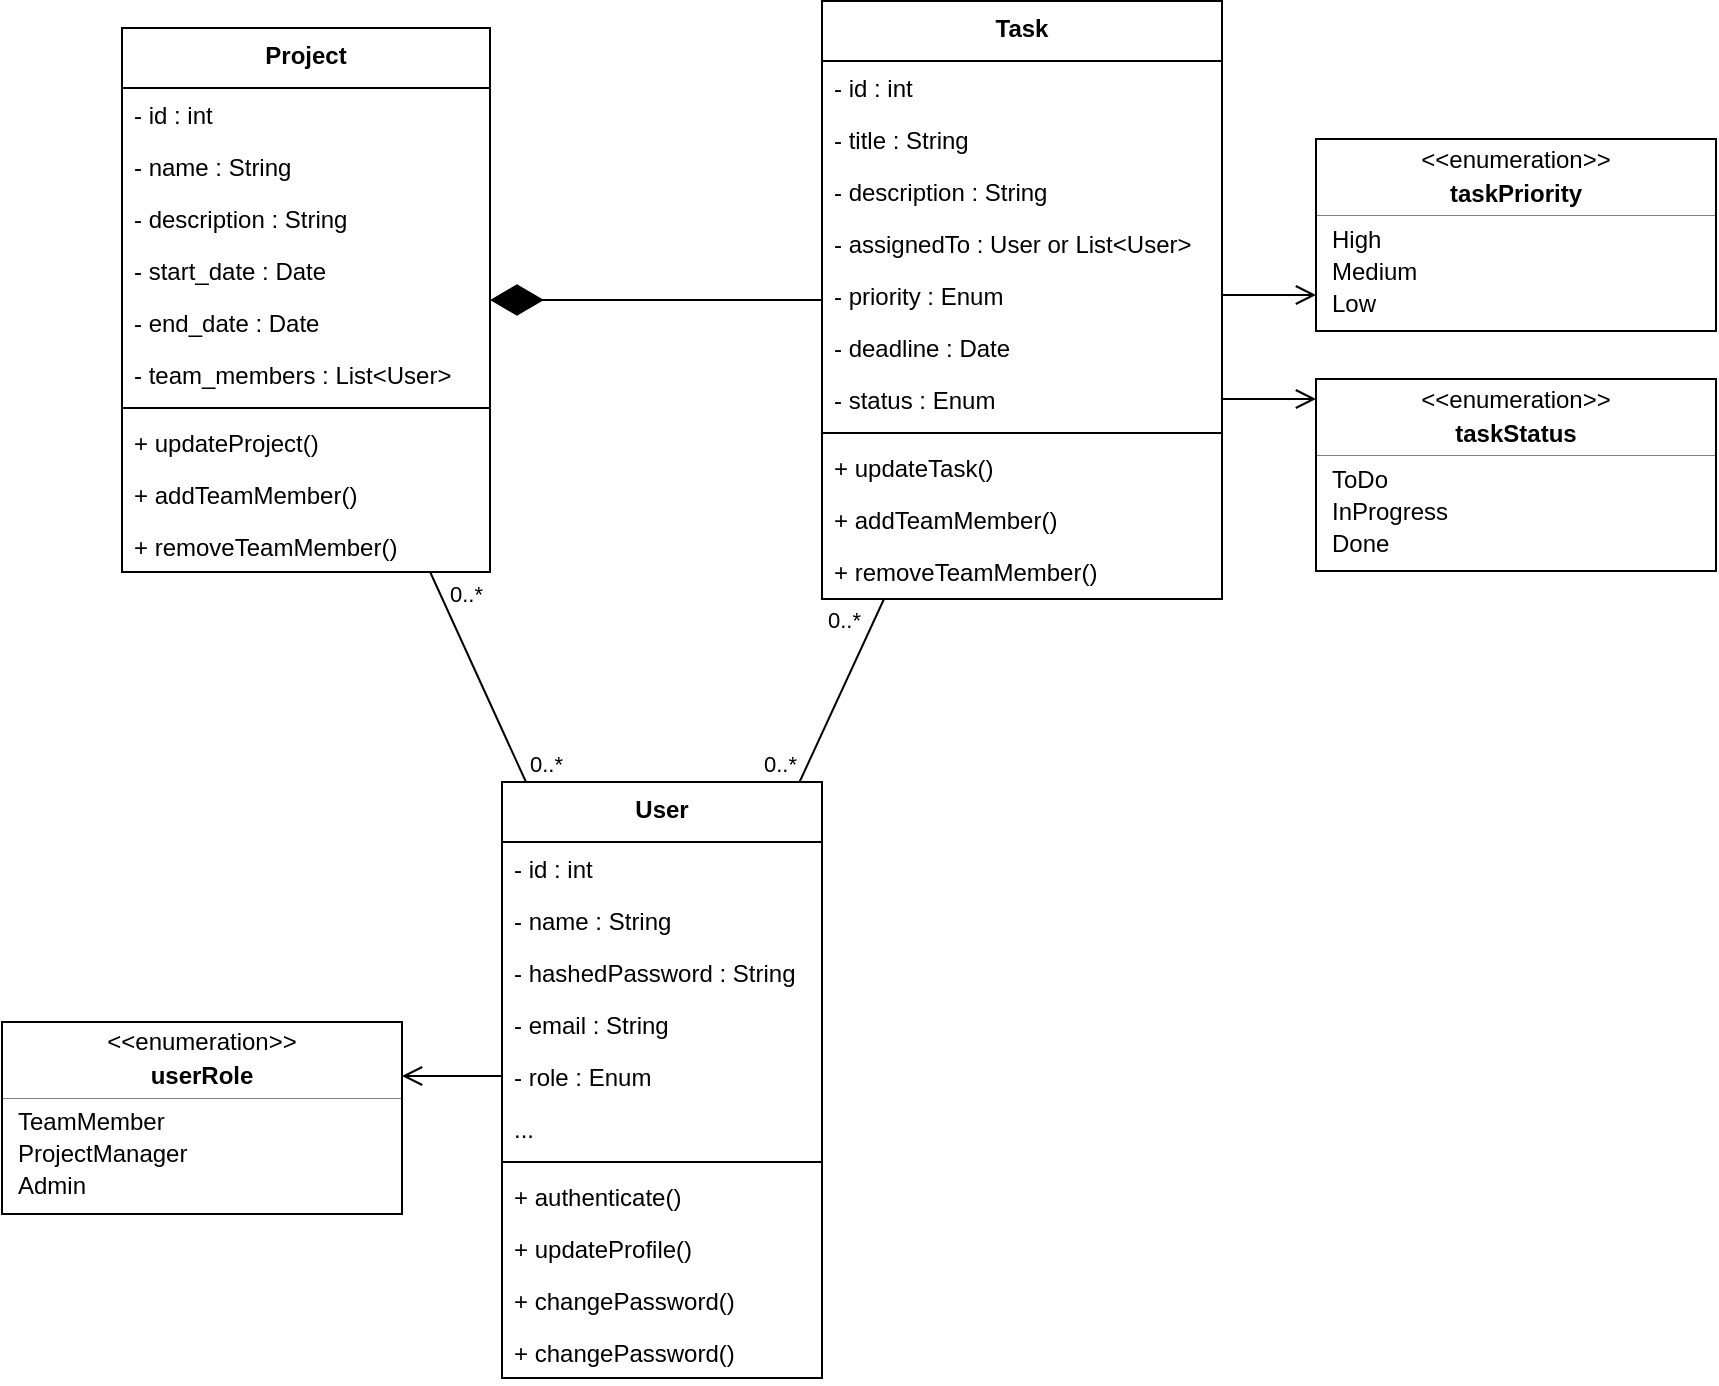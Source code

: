 <mxfile version="24.8.6">
  <diagram id="C5RBs43oDa-KdzZeNtuy" name="Page-1">
    <mxGraphModel dx="809" dy="932" grid="1" gridSize="10" guides="1" tooltips="1" connect="1" arrows="1" fold="1" page="1" pageScale="1" pageWidth="827" pageHeight="1169" math="0" shadow="0">
      <root>
        <mxCell id="WIyWlLk6GJQsqaUBKTNV-0" />
        <mxCell id="WIyWlLk6GJQsqaUBKTNV-1" parent="WIyWlLk6GJQsqaUBKTNV-0" />
        <mxCell id="zkfFHV4jXpPFQw0GAbJ--0" value="User" style="swimlane;fontStyle=1;align=center;verticalAlign=top;childLayout=stackLayout;horizontal=1;startSize=30;horizontalStack=0;resizeParent=1;resizeLast=0;collapsible=1;marginBottom=0;rounded=0;shadow=0;strokeWidth=1;" parent="WIyWlLk6GJQsqaUBKTNV-1" vertex="1">
          <mxGeometry x="420" y="570" width="160" height="298" as="geometry">
            <mxRectangle x="230" y="140" width="160" height="26" as="alternateBounds" />
          </mxGeometry>
        </mxCell>
        <mxCell id="s02MhKQV137zw5vYJ7OY-2" value="- id : int" style="text;align=left;verticalAlign=top;spacingLeft=4;spacingRight=4;overflow=hidden;rotatable=0;points=[[0,0.5],[1,0.5]];portConstraint=eastwest;" parent="zkfFHV4jXpPFQw0GAbJ--0" vertex="1">
          <mxGeometry y="30" width="160" height="26" as="geometry" />
        </mxCell>
        <mxCell id="zkfFHV4jXpPFQw0GAbJ--1" value="- name : String" style="text;align=left;verticalAlign=top;spacingLeft=4;spacingRight=4;overflow=hidden;rotatable=0;points=[[0,0.5],[1,0.5]];portConstraint=eastwest;" parent="zkfFHV4jXpPFQw0GAbJ--0" vertex="1">
          <mxGeometry y="56" width="160" height="26" as="geometry" />
        </mxCell>
        <mxCell id="s02MhKQV137zw5vYJ7OY-28" value="- hashedPassword : String" style="text;align=left;verticalAlign=top;spacingLeft=4;spacingRight=4;overflow=hidden;rotatable=0;points=[[0,0.5],[1,0.5]];portConstraint=eastwest;" parent="zkfFHV4jXpPFQw0GAbJ--0" vertex="1">
          <mxGeometry y="82" width="160" height="26" as="geometry" />
        </mxCell>
        <mxCell id="s02MhKQV137zw5vYJ7OY-0" value="- email : String" style="text;align=left;verticalAlign=top;spacingLeft=4;spacingRight=4;overflow=hidden;rotatable=0;points=[[0,0.5],[1,0.5]];portConstraint=eastwest;" parent="zkfFHV4jXpPFQw0GAbJ--0" vertex="1">
          <mxGeometry y="108" width="160" height="26" as="geometry" />
        </mxCell>
        <mxCell id="s02MhKQV137zw5vYJ7OY-29" value="- role : Enum" style="text;align=left;verticalAlign=top;spacingLeft=4;spacingRight=4;overflow=hidden;rotatable=0;points=[[0,0.5],[1,0.5]];portConstraint=eastwest;" parent="zkfFHV4jXpPFQw0GAbJ--0" vertex="1">
          <mxGeometry y="134" width="160" height="26" as="geometry" />
        </mxCell>
        <mxCell id="s02MhKQV137zw5vYJ7OY-3" value="..." style="text;align=left;verticalAlign=top;spacingLeft=4;spacingRight=4;overflow=hidden;rotatable=0;points=[[0,0.5],[1,0.5]];portConstraint=eastwest;" parent="zkfFHV4jXpPFQw0GAbJ--0" vertex="1">
          <mxGeometry y="160" width="160" height="26" as="geometry" />
        </mxCell>
        <mxCell id="zkfFHV4jXpPFQw0GAbJ--4" value="" style="line;html=1;strokeWidth=1;align=left;verticalAlign=middle;spacingTop=-1;spacingLeft=3;spacingRight=3;rotatable=0;labelPosition=right;points=[];portConstraint=eastwest;" parent="zkfFHV4jXpPFQw0GAbJ--0" vertex="1">
          <mxGeometry y="186" width="160" height="8" as="geometry" />
        </mxCell>
        <mxCell id="zkfFHV4jXpPFQw0GAbJ--5" value="+ authenticate()" style="text;align=left;verticalAlign=top;spacingLeft=4;spacingRight=4;overflow=hidden;rotatable=0;points=[[0,0.5],[1,0.5]];portConstraint=eastwest;" parent="zkfFHV4jXpPFQw0GAbJ--0" vertex="1">
          <mxGeometry y="194" width="160" height="26" as="geometry" />
        </mxCell>
        <mxCell id="s02MhKQV137zw5vYJ7OY-67" value="+ updateProfile()" style="text;align=left;verticalAlign=top;spacingLeft=4;spacingRight=4;overflow=hidden;rotatable=0;points=[[0,0.5],[1,0.5]];portConstraint=eastwest;" parent="zkfFHV4jXpPFQw0GAbJ--0" vertex="1">
          <mxGeometry y="220" width="160" height="26" as="geometry" />
        </mxCell>
        <mxCell id="s02MhKQV137zw5vYJ7OY-68" value="+ changePassword()" style="text;align=left;verticalAlign=top;spacingLeft=4;spacingRight=4;overflow=hidden;rotatable=0;points=[[0,0.5],[1,0.5]];portConstraint=eastwest;" parent="zkfFHV4jXpPFQw0GAbJ--0" vertex="1">
          <mxGeometry y="246" width="160" height="26" as="geometry" />
        </mxCell>
        <mxCell id="PUZWRqE2zuL2sl7wuXvc-57" value="+ changePassword()" style="text;align=left;verticalAlign=top;spacingLeft=4;spacingRight=4;overflow=hidden;rotatable=0;points=[[0,0.5],[1,0.5]];portConstraint=eastwest;" parent="zkfFHV4jXpPFQw0GAbJ--0" vertex="1">
          <mxGeometry y="272" width="160" height="26" as="geometry" />
        </mxCell>
        <mxCell id="s02MhKQV137zw5vYJ7OY-53" value="" style="fontStyle=1;align=center;verticalAlign=middle;childLayout=stackLayout;horizontal=1;horizontalStack=0;resizeParent=1;resizeParentMax=0;resizeLast=0;marginBottom=0;" parent="WIyWlLk6GJQsqaUBKTNV-1" vertex="1">
          <mxGeometry x="170" y="690" width="200" height="96" as="geometry" />
        </mxCell>
        <mxCell id="s02MhKQV137zw5vYJ7OY-54" value="&amp;lt;&amp;lt;enumeration&amp;gt;&amp;gt;" style="html=1;align=center;spacing=0;verticalAlign=middle;strokeColor=none;fillColor=none;whiteSpace=wrap;" parent="s02MhKQV137zw5vYJ7OY-53" vertex="1">
          <mxGeometry width="200" height="20" as="geometry" />
        </mxCell>
        <mxCell id="s02MhKQV137zw5vYJ7OY-55" value="userRole" style="html=1;align=center;spacing=0;verticalAlign=middle;strokeColor=none;fillColor=none;whiteSpace=wrap;fontStyle=1;" parent="s02MhKQV137zw5vYJ7OY-53" vertex="1">
          <mxGeometry y="20" width="200" height="14" as="geometry" />
        </mxCell>
        <mxCell id="s02MhKQV137zw5vYJ7OY-56" value="" style="line;strokeWidth=0.25;fillColor=none;align=left;verticalAlign=middle;spacingTop=-1;spacingLeft=3;spacingRight=3;rotatable=0;labelPosition=right;points=[];portConstraint=eastwest;" parent="s02MhKQV137zw5vYJ7OY-53" vertex="1">
          <mxGeometry y="34" width="200" height="8" as="geometry" />
        </mxCell>
        <mxCell id="s02MhKQV137zw5vYJ7OY-57" value="TeamMember" style="html=1;align=left;spacing=0;spacingLeft=8;verticalAlign=middle;strokeColor=none;fillColor=none;whiteSpace=wrap;" parent="s02MhKQV137zw5vYJ7OY-53" vertex="1">
          <mxGeometry y="42" width="200" height="16" as="geometry" />
        </mxCell>
        <mxCell id="s02MhKQV137zw5vYJ7OY-58" value="ProjectManager" style="html=1;align=left;spacing=0;spacingLeft=8;verticalAlign=middle;strokeColor=none;fillColor=none;whiteSpace=wrap;" parent="s02MhKQV137zw5vYJ7OY-53" vertex="1">
          <mxGeometry y="58" width="200" height="16" as="geometry" />
        </mxCell>
        <mxCell id="s02MhKQV137zw5vYJ7OY-60" value="Admin" style="html=1;align=left;spacing=0;spacingLeft=8;verticalAlign=middle;strokeColor=none;fillColor=none;whiteSpace=wrap;" parent="s02MhKQV137zw5vYJ7OY-53" vertex="1">
          <mxGeometry y="74" width="200" height="16" as="geometry" />
        </mxCell>
        <mxCell id="s02MhKQV137zw5vYJ7OY-59" value="" style="html=1;align=left;spacing=0;spacingLeft=8;verticalAlign=middle;strokeColor=none;fillColor=none;whiteSpace=wrap;" parent="s02MhKQV137zw5vYJ7OY-53" vertex="1">
          <mxGeometry y="90" width="200" height="6" as="geometry" />
        </mxCell>
        <mxCell id="s02MhKQV137zw5vYJ7OY-61" value="" style="endArrow=open;startArrow=none;endFill=0;startFill=0;endSize=8;html=1;verticalAlign=bottom;labelBackgroundColor=none;strokeWidth=1;rounded=0;entryX=1;entryY=0.5;entryDx=0;entryDy=0;exitX=0;exitY=0.5;exitDx=0;exitDy=0;" parent="WIyWlLk6GJQsqaUBKTNV-1" source="s02MhKQV137zw5vYJ7OY-29" target="s02MhKQV137zw5vYJ7OY-55" edge="1">
          <mxGeometry width="160" relative="1" as="geometry">
            <mxPoint x="320" y="610" as="sourcePoint" />
            <mxPoint x="750" y="840" as="targetPoint" />
          </mxGeometry>
        </mxCell>
        <mxCell id="PUZWRqE2zuL2sl7wuXvc-0" value="Project" style="swimlane;fontStyle=1;align=center;verticalAlign=top;childLayout=stackLayout;horizontal=1;startSize=30;horizontalStack=0;resizeParent=1;resizeLast=0;collapsible=1;marginBottom=0;rounded=0;shadow=0;strokeWidth=1;" parent="WIyWlLk6GJQsqaUBKTNV-1" vertex="1">
          <mxGeometry x="230" y="193" width="184" height="272" as="geometry">
            <mxRectangle x="230" y="140" width="160" height="26" as="alternateBounds" />
          </mxGeometry>
        </mxCell>
        <mxCell id="PUZWRqE2zuL2sl7wuXvc-1" value="- id : int" style="text;align=left;verticalAlign=top;spacingLeft=4;spacingRight=4;overflow=hidden;rotatable=0;points=[[0,0.5],[1,0.5]];portConstraint=eastwest;" parent="PUZWRqE2zuL2sl7wuXvc-0" vertex="1">
          <mxGeometry y="30" width="184" height="26" as="geometry" />
        </mxCell>
        <mxCell id="PUZWRqE2zuL2sl7wuXvc-2" value="- name : String" style="text;align=left;verticalAlign=top;spacingLeft=4;spacingRight=4;overflow=hidden;rotatable=0;points=[[0,0.5],[1,0.5]];portConstraint=eastwest;" parent="PUZWRqE2zuL2sl7wuXvc-0" vertex="1">
          <mxGeometry y="56" width="184" height="26" as="geometry" />
        </mxCell>
        <mxCell id="PUZWRqE2zuL2sl7wuXvc-3" value="- description : String" style="text;align=left;verticalAlign=top;spacingLeft=4;spacingRight=4;overflow=hidden;rotatable=0;points=[[0,0.5],[1,0.5]];portConstraint=eastwest;" parent="PUZWRqE2zuL2sl7wuXvc-0" vertex="1">
          <mxGeometry y="82" width="184" height="26" as="geometry" />
        </mxCell>
        <mxCell id="PUZWRqE2zuL2sl7wuXvc-4" value="- start_date : Date" style="text;align=left;verticalAlign=top;spacingLeft=4;spacingRight=4;overflow=hidden;rotatable=0;points=[[0,0.5],[1,0.5]];portConstraint=eastwest;" parent="PUZWRqE2zuL2sl7wuXvc-0" vertex="1">
          <mxGeometry y="108" width="184" height="26" as="geometry" />
        </mxCell>
        <mxCell id="PUZWRqE2zuL2sl7wuXvc-5" value="- end_date : Date" style="text;align=left;verticalAlign=top;spacingLeft=4;spacingRight=4;overflow=hidden;rotatable=0;points=[[0,0.5],[1,0.5]];portConstraint=eastwest;" parent="PUZWRqE2zuL2sl7wuXvc-0" vertex="1">
          <mxGeometry y="134" width="184" height="26" as="geometry" />
        </mxCell>
        <mxCell id="PUZWRqE2zuL2sl7wuXvc-6" value="- team_members : List&lt;User&gt;" style="text;align=left;verticalAlign=top;spacingLeft=4;spacingRight=4;overflow=hidden;rotatable=0;points=[[0,0.5],[1,0.5]];portConstraint=eastwest;" parent="PUZWRqE2zuL2sl7wuXvc-0" vertex="1">
          <mxGeometry y="160" width="184" height="26" as="geometry" />
        </mxCell>
        <mxCell id="PUZWRqE2zuL2sl7wuXvc-7" value="" style="line;html=1;strokeWidth=1;align=left;verticalAlign=middle;spacingTop=-1;spacingLeft=3;spacingRight=3;rotatable=0;labelPosition=right;points=[];portConstraint=eastwest;" parent="PUZWRqE2zuL2sl7wuXvc-0" vertex="1">
          <mxGeometry y="186" width="184" height="8" as="geometry" />
        </mxCell>
        <mxCell id="PUZWRqE2zuL2sl7wuXvc-9" value="+ updateProject()" style="text;align=left;verticalAlign=top;spacingLeft=4;spacingRight=4;overflow=hidden;rotatable=0;points=[[0,0.5],[1,0.5]];portConstraint=eastwest;" parent="PUZWRqE2zuL2sl7wuXvc-0" vertex="1">
          <mxGeometry y="194" width="184" height="26" as="geometry" />
        </mxCell>
        <mxCell id="PUZWRqE2zuL2sl7wuXvc-10" value="+ addTeamMember()" style="text;align=left;verticalAlign=top;spacingLeft=4;spacingRight=4;overflow=hidden;rotatable=0;points=[[0,0.5],[1,0.5]];portConstraint=eastwest;" parent="PUZWRqE2zuL2sl7wuXvc-0" vertex="1">
          <mxGeometry y="220" width="184" height="26" as="geometry" />
        </mxCell>
        <mxCell id="PUZWRqE2zuL2sl7wuXvc-21" value="+ removeTeamMember()" style="text;align=left;verticalAlign=top;spacingLeft=4;spacingRight=4;overflow=hidden;rotatable=0;points=[[0,0.5],[1,0.5]];portConstraint=eastwest;" parent="PUZWRqE2zuL2sl7wuXvc-0" vertex="1">
          <mxGeometry y="246" width="184" height="26" as="geometry" />
        </mxCell>
        <mxCell id="PUZWRqE2zuL2sl7wuXvc-22" value="Task" style="swimlane;fontStyle=1;align=center;verticalAlign=top;childLayout=stackLayout;horizontal=1;startSize=30;horizontalStack=0;resizeParent=1;resizeLast=0;collapsible=1;marginBottom=0;rounded=0;shadow=0;strokeWidth=1;" parent="WIyWlLk6GJQsqaUBKTNV-1" vertex="1">
          <mxGeometry x="580" y="179.5" width="200" height="299" as="geometry">
            <mxRectangle x="230" y="140" width="160" height="26" as="alternateBounds" />
          </mxGeometry>
        </mxCell>
        <mxCell id="PUZWRqE2zuL2sl7wuXvc-23" value="- id : int" style="text;align=left;verticalAlign=top;spacingLeft=4;spacingRight=4;overflow=hidden;rotatable=0;points=[[0,0.5],[1,0.5]];portConstraint=eastwest;" parent="PUZWRqE2zuL2sl7wuXvc-22" vertex="1">
          <mxGeometry y="30" width="200" height="26" as="geometry" />
        </mxCell>
        <mxCell id="PUZWRqE2zuL2sl7wuXvc-24" value="- title : String" style="text;align=left;verticalAlign=top;spacingLeft=4;spacingRight=4;overflow=hidden;rotatable=0;points=[[0,0.5],[1,0.5]];portConstraint=eastwest;" parent="PUZWRqE2zuL2sl7wuXvc-22" vertex="1">
          <mxGeometry y="56" width="200" height="26" as="geometry" />
        </mxCell>
        <mxCell id="PUZWRqE2zuL2sl7wuXvc-25" value="- description : String" style="text;align=left;verticalAlign=top;spacingLeft=4;spacingRight=4;overflow=hidden;rotatable=0;points=[[0,0.5],[1,0.5]];portConstraint=eastwest;" parent="PUZWRqE2zuL2sl7wuXvc-22" vertex="1">
          <mxGeometry y="82" width="200" height="26" as="geometry" />
        </mxCell>
        <mxCell id="PUZWRqE2zuL2sl7wuXvc-26" value="- assignedTo : User or List&lt;User&gt;" style="text;align=left;verticalAlign=top;spacingLeft=4;spacingRight=4;overflow=hidden;rotatable=0;points=[[0,0.5],[1,0.5]];portConstraint=eastwest;" parent="PUZWRqE2zuL2sl7wuXvc-22" vertex="1">
          <mxGeometry y="108" width="200" height="26" as="geometry" />
        </mxCell>
        <mxCell id="PUZWRqE2zuL2sl7wuXvc-27" value="- priority : Enum" style="text;align=left;verticalAlign=top;spacingLeft=4;spacingRight=4;overflow=hidden;rotatable=0;points=[[0,0.5],[1,0.5]];portConstraint=eastwest;" parent="PUZWRqE2zuL2sl7wuXvc-22" vertex="1">
          <mxGeometry y="134" width="200" height="26" as="geometry" />
        </mxCell>
        <mxCell id="PUZWRqE2zuL2sl7wuXvc-28" value="- deadline : Date" style="text;align=left;verticalAlign=top;spacingLeft=4;spacingRight=4;overflow=hidden;rotatable=0;points=[[0,0.5],[1,0.5]];portConstraint=eastwest;" parent="PUZWRqE2zuL2sl7wuXvc-22" vertex="1">
          <mxGeometry y="160" width="200" height="26" as="geometry" />
        </mxCell>
        <mxCell id="PUZWRqE2zuL2sl7wuXvc-42" value="- status : Enum" style="text;align=left;verticalAlign=top;spacingLeft=4;spacingRight=4;overflow=hidden;rotatable=0;points=[[0,0.5],[1,0.5]];portConstraint=eastwest;" parent="PUZWRqE2zuL2sl7wuXvc-22" vertex="1">
          <mxGeometry y="186" width="200" height="26" as="geometry" />
        </mxCell>
        <mxCell id="PUZWRqE2zuL2sl7wuXvc-29" value="" style="line;html=1;strokeWidth=1;align=left;verticalAlign=middle;spacingTop=-1;spacingLeft=3;spacingRight=3;rotatable=0;labelPosition=right;points=[];portConstraint=eastwest;" parent="PUZWRqE2zuL2sl7wuXvc-22" vertex="1">
          <mxGeometry y="212" width="200" height="8" as="geometry" />
        </mxCell>
        <mxCell id="PUZWRqE2zuL2sl7wuXvc-30" value="+ updateTask()" style="text;align=left;verticalAlign=top;spacingLeft=4;spacingRight=4;overflow=hidden;rotatable=0;points=[[0,0.5],[1,0.5]];portConstraint=eastwest;" parent="PUZWRqE2zuL2sl7wuXvc-22" vertex="1">
          <mxGeometry y="220" width="200" height="26" as="geometry" />
        </mxCell>
        <mxCell id="PUZWRqE2zuL2sl7wuXvc-31" value="+ addTeamMember()" style="text;align=left;verticalAlign=top;spacingLeft=4;spacingRight=4;overflow=hidden;rotatable=0;points=[[0,0.5],[1,0.5]];portConstraint=eastwest;" parent="PUZWRqE2zuL2sl7wuXvc-22" vertex="1">
          <mxGeometry y="246" width="200" height="26" as="geometry" />
        </mxCell>
        <mxCell id="PUZWRqE2zuL2sl7wuXvc-32" value="+ removeTeamMember()" style="text;align=left;verticalAlign=top;spacingLeft=4;spacingRight=4;overflow=hidden;rotatable=0;points=[[0,0.5],[1,0.5]];portConstraint=eastwest;" parent="PUZWRqE2zuL2sl7wuXvc-22" vertex="1">
          <mxGeometry y="272" width="200" height="26" as="geometry" />
        </mxCell>
        <mxCell id="PUZWRqE2zuL2sl7wuXvc-33" value="" style="fontStyle=1;align=center;verticalAlign=middle;childLayout=stackLayout;horizontal=1;horizontalStack=0;resizeParent=1;resizeParentMax=0;resizeLast=0;marginBottom=0;" parent="WIyWlLk6GJQsqaUBKTNV-1" vertex="1">
          <mxGeometry x="827" y="248.5" width="200" height="96" as="geometry" />
        </mxCell>
        <mxCell id="PUZWRqE2zuL2sl7wuXvc-34" value="&amp;lt;&amp;lt;enumeration&amp;gt;&amp;gt;" style="html=1;align=center;spacing=0;verticalAlign=middle;strokeColor=none;fillColor=none;whiteSpace=wrap;" parent="PUZWRqE2zuL2sl7wuXvc-33" vertex="1">
          <mxGeometry width="200" height="20" as="geometry" />
        </mxCell>
        <mxCell id="PUZWRqE2zuL2sl7wuXvc-35" value="taskPriority" style="html=1;align=center;spacing=0;verticalAlign=middle;strokeColor=none;fillColor=none;whiteSpace=wrap;fontStyle=1;" parent="PUZWRqE2zuL2sl7wuXvc-33" vertex="1">
          <mxGeometry y="20" width="200" height="14" as="geometry" />
        </mxCell>
        <mxCell id="PUZWRqE2zuL2sl7wuXvc-36" value="" style="line;strokeWidth=0.25;fillColor=none;align=left;verticalAlign=middle;spacingTop=-1;spacingLeft=3;spacingRight=3;rotatable=0;labelPosition=right;points=[];portConstraint=eastwest;" parent="PUZWRqE2zuL2sl7wuXvc-33" vertex="1">
          <mxGeometry y="34" width="200" height="8" as="geometry" />
        </mxCell>
        <mxCell id="PUZWRqE2zuL2sl7wuXvc-37" value="High" style="html=1;align=left;spacing=0;spacingLeft=8;verticalAlign=middle;strokeColor=none;fillColor=none;whiteSpace=wrap;" parent="PUZWRqE2zuL2sl7wuXvc-33" vertex="1">
          <mxGeometry y="42" width="200" height="16" as="geometry" />
        </mxCell>
        <mxCell id="PUZWRqE2zuL2sl7wuXvc-38" value="Medium" style="html=1;align=left;spacing=0;spacingLeft=8;verticalAlign=middle;strokeColor=none;fillColor=none;whiteSpace=wrap;" parent="PUZWRqE2zuL2sl7wuXvc-33" vertex="1">
          <mxGeometry y="58" width="200" height="16" as="geometry" />
        </mxCell>
        <mxCell id="PUZWRqE2zuL2sl7wuXvc-39" value="Low" style="html=1;align=left;spacing=0;spacingLeft=8;verticalAlign=middle;strokeColor=none;fillColor=none;whiteSpace=wrap;" parent="PUZWRqE2zuL2sl7wuXvc-33" vertex="1">
          <mxGeometry y="74" width="200" height="16" as="geometry" />
        </mxCell>
        <mxCell id="PUZWRqE2zuL2sl7wuXvc-40" value="" style="html=1;align=left;spacing=0;spacingLeft=8;verticalAlign=middle;strokeColor=none;fillColor=none;whiteSpace=wrap;" parent="PUZWRqE2zuL2sl7wuXvc-33" vertex="1">
          <mxGeometry y="90" width="200" height="6" as="geometry" />
        </mxCell>
        <mxCell id="PUZWRqE2zuL2sl7wuXvc-41" value="" style="endArrow=open;startArrow=none;endFill=0;startFill=0;endSize=8;html=1;verticalAlign=bottom;labelBackgroundColor=none;strokeWidth=1;rounded=0;entryX=0;entryY=0.25;entryDx=0;entryDy=0;exitX=1;exitY=0.5;exitDx=0;exitDy=0;" parent="WIyWlLk6GJQsqaUBKTNV-1" source="PUZWRqE2zuL2sl7wuXvc-27" target="PUZWRqE2zuL2sl7wuXvc-39" edge="1">
          <mxGeometry width="160" relative="1" as="geometry">
            <mxPoint x="810" y="299.5" as="sourcePoint" />
            <mxPoint x="-130" y="336.5" as="targetPoint" />
          </mxGeometry>
        </mxCell>
        <mxCell id="PUZWRqE2zuL2sl7wuXvc-44" value="" style="fontStyle=1;align=center;verticalAlign=middle;childLayout=stackLayout;horizontal=1;horizontalStack=0;resizeParent=1;resizeParentMax=0;resizeLast=0;marginBottom=0;" parent="WIyWlLk6GJQsqaUBKTNV-1" vertex="1">
          <mxGeometry x="827" y="368.5" width="200" height="96" as="geometry" />
        </mxCell>
        <mxCell id="PUZWRqE2zuL2sl7wuXvc-45" value="&amp;lt;&amp;lt;enumeration&amp;gt;&amp;gt;" style="html=1;align=center;spacing=0;verticalAlign=middle;strokeColor=none;fillColor=none;whiteSpace=wrap;" parent="PUZWRqE2zuL2sl7wuXvc-44" vertex="1">
          <mxGeometry width="200" height="20" as="geometry" />
        </mxCell>
        <mxCell id="PUZWRqE2zuL2sl7wuXvc-46" value="taskStatus" style="html=1;align=center;spacing=0;verticalAlign=middle;strokeColor=none;fillColor=none;whiteSpace=wrap;fontStyle=1;" parent="PUZWRqE2zuL2sl7wuXvc-44" vertex="1">
          <mxGeometry y="20" width="200" height="14" as="geometry" />
        </mxCell>
        <mxCell id="PUZWRqE2zuL2sl7wuXvc-47" value="" style="line;strokeWidth=0.25;fillColor=none;align=left;verticalAlign=middle;spacingTop=-1;spacingLeft=3;spacingRight=3;rotatable=0;labelPosition=right;points=[];portConstraint=eastwest;" parent="PUZWRqE2zuL2sl7wuXvc-44" vertex="1">
          <mxGeometry y="34" width="200" height="8" as="geometry" />
        </mxCell>
        <mxCell id="PUZWRqE2zuL2sl7wuXvc-48" value="ToDo" style="html=1;align=left;spacing=0;spacingLeft=8;verticalAlign=middle;strokeColor=none;fillColor=none;whiteSpace=wrap;" parent="PUZWRqE2zuL2sl7wuXvc-44" vertex="1">
          <mxGeometry y="42" width="200" height="16" as="geometry" />
        </mxCell>
        <mxCell id="PUZWRqE2zuL2sl7wuXvc-49" value="InProgress" style="html=1;align=left;spacing=0;spacingLeft=8;verticalAlign=middle;strokeColor=none;fillColor=none;whiteSpace=wrap;" parent="PUZWRqE2zuL2sl7wuXvc-44" vertex="1">
          <mxGeometry y="58" width="200" height="16" as="geometry" />
        </mxCell>
        <mxCell id="PUZWRqE2zuL2sl7wuXvc-50" value="Done" style="html=1;align=left;spacing=0;spacingLeft=8;verticalAlign=middle;strokeColor=none;fillColor=none;whiteSpace=wrap;" parent="PUZWRqE2zuL2sl7wuXvc-44" vertex="1">
          <mxGeometry y="74" width="200" height="16" as="geometry" />
        </mxCell>
        <mxCell id="PUZWRqE2zuL2sl7wuXvc-51" value="" style="html=1;align=left;spacing=0;spacingLeft=8;verticalAlign=middle;strokeColor=none;fillColor=none;whiteSpace=wrap;" parent="PUZWRqE2zuL2sl7wuXvc-44" vertex="1">
          <mxGeometry y="90" width="200" height="6" as="geometry" />
        </mxCell>
        <mxCell id="PUZWRqE2zuL2sl7wuXvc-52" value="" style="endArrow=open;startArrow=none;endFill=0;startFill=0;endSize=8;html=1;verticalAlign=bottom;labelBackgroundColor=none;strokeWidth=1;rounded=0;entryX=0;entryY=0.5;entryDx=0;entryDy=0;exitX=1;exitY=0.5;exitDx=0;exitDy=0;" parent="WIyWlLk6GJQsqaUBKTNV-1" source="PUZWRqE2zuL2sl7wuXvc-42" target="PUZWRqE2zuL2sl7wuXvc-45" edge="1">
          <mxGeometry width="160" relative="1" as="geometry">
            <mxPoint x="790" y="336.5" as="sourcePoint" />
            <mxPoint x="860" y="337.5" as="targetPoint" />
          </mxGeometry>
        </mxCell>
        <mxCell id="PUZWRqE2zuL2sl7wuXvc-53" value="" style="endArrow=diamondThin;endFill=1;endSize=24;html=1;rounded=0;" parent="WIyWlLk6GJQsqaUBKTNV-1" source="PUZWRqE2zuL2sl7wuXvc-22" target="PUZWRqE2zuL2sl7wuXvc-0" edge="1">
          <mxGeometry width="160" relative="1" as="geometry">
            <mxPoint x="340" y="400" as="sourcePoint" />
            <mxPoint x="500" y="400" as="targetPoint" />
          </mxGeometry>
        </mxCell>
        <mxCell id="PUZWRqE2zuL2sl7wuXvc-58" value="" style="endArrow=none;html=1;rounded=0;" parent="WIyWlLk6GJQsqaUBKTNV-1" source="PUZWRqE2zuL2sl7wuXvc-0" target="zkfFHV4jXpPFQw0GAbJ--0" edge="1">
          <mxGeometry relative="1" as="geometry">
            <mxPoint x="480" y="400" as="sourcePoint" />
            <mxPoint x="640" y="400" as="targetPoint" />
          </mxGeometry>
        </mxCell>
        <mxCell id="PUZWRqE2zuL2sl7wuXvc-59" value="0..*" style="edgeLabel;resizable=0;html=1;align=left;verticalAlign=bottom;" parent="PUZWRqE2zuL2sl7wuXvc-58" connectable="0" vertex="1">
          <mxGeometry x="-1" relative="1" as="geometry">
            <mxPoint x="8" y="19" as="offset" />
          </mxGeometry>
        </mxCell>
        <mxCell id="PUZWRqE2zuL2sl7wuXvc-60" value="0..*" style="edgeLabel;resizable=0;html=1;align=left;verticalAlign=bottom;" parent="PUZWRqE2zuL2sl7wuXvc-58" connectable="0" vertex="1">
          <mxGeometry x="1" relative="1" as="geometry">
            <mxPoint y="-1" as="offset" />
          </mxGeometry>
        </mxCell>
        <mxCell id="PUZWRqE2zuL2sl7wuXvc-61" value="" style="endArrow=none;html=1;rounded=0;" parent="WIyWlLk6GJQsqaUBKTNV-1" source="PUZWRqE2zuL2sl7wuXvc-22" target="zkfFHV4jXpPFQw0GAbJ--0" edge="1">
          <mxGeometry relative="1" as="geometry">
            <mxPoint x="399" y="475" as="sourcePoint" />
            <mxPoint x="445" y="580" as="targetPoint" />
          </mxGeometry>
        </mxCell>
        <mxCell id="PUZWRqE2zuL2sl7wuXvc-62" value="0..*" style="edgeLabel;resizable=0;html=1;align=left;verticalAlign=bottom;" parent="PUZWRqE2zuL2sl7wuXvc-61" connectable="0" vertex="1">
          <mxGeometry x="-1" relative="1" as="geometry">
            <mxPoint x="-30" y="19" as="offset" />
          </mxGeometry>
        </mxCell>
        <mxCell id="PUZWRqE2zuL2sl7wuXvc-63" value="0..*" style="edgeLabel;resizable=0;html=1;align=left;verticalAlign=bottom;" parent="PUZWRqE2zuL2sl7wuXvc-61" connectable="0" vertex="1">
          <mxGeometry x="1" relative="1" as="geometry">
            <mxPoint x="-20" y="-1" as="offset" />
          </mxGeometry>
        </mxCell>
      </root>
    </mxGraphModel>
  </diagram>
</mxfile>
